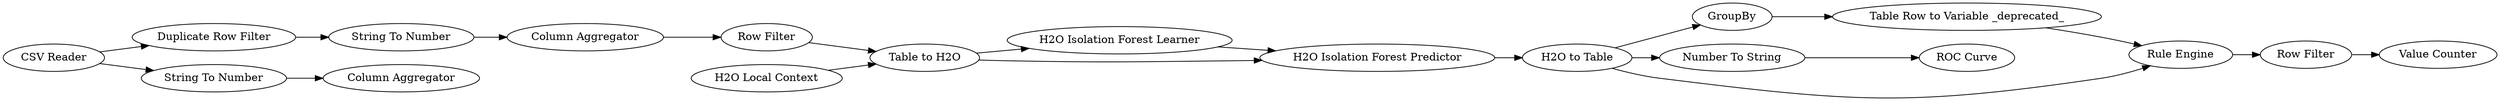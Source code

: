 digraph {
	"-5708204203419447503_15" [label="Table Row to Variable _deprecated_"]
	"-5708204203419447503_20" [label="ROC Curve"]
	"-5708204203419447503_39" [label="Table to H2O"]
	"-5708204203419447503_9" [label=GroupBy]
	"-5708204203419447503_19" [label="Number To String"]
	"-5708204203419447503_18" [label="H2O Isolation Forest Learner"]
	"-5708204203419447503_30" [label="Row Filter"]
	"-6341915695725668776_23" [label="Row Filter"]
	"-5708204203419447503_37" [label="Duplicate Row Filter"]
	"-5708204203419447503_17" [label="H2O to Table"]
	"-5708204203419447503_11" [label="Rule Engine"]
	"-5708204203419447503_16" [label="H2O Local Context"]
	"5595307016398426895_25" [label="Column Aggregator"]
	"-6341915695725668776_40" [label="Value Counter"]
	"-5708204203419447503_6" [label="H2O Isolation Forest Predictor"]
	"-6341915695725668776_1" [label="CSV Reader"]
	"-5708204203419447503_38" [label="String To Number"]
	"-5708204203419447503_36" [label="Column Aggregator"]
	"-6341915695725668776_3" [label="String To Number"]
	"-5708204203419447503_18" -> "-5708204203419447503_6"
	"-5708204203419447503_39" -> "-5708204203419447503_18"
	"-5708204203419447503_38" -> "-5708204203419447503_36"
	"-5708204203419447503_30" -> "-5708204203419447503_39"
	"-5708204203419447503_17" -> "-5708204203419447503_9"
	"-6341915695725668776_23" -> "-6341915695725668776_40"
	"-5708204203419447503_17" -> "-5708204203419447503_11"
	"-5708204203419447503_19" -> "-5708204203419447503_20"
	"-6341915695725668776_1" -> "-6341915695725668776_3"
	"-5708204203419447503_16" -> "-5708204203419447503_39"
	"-6341915695725668776_1" -> "-5708204203419447503_37"
	"-5708204203419447503_17" -> "-5708204203419447503_19"
	"-5708204203419447503_6" -> "-5708204203419447503_17"
	"-6341915695725668776_3" -> "5595307016398426895_25"
	"-5708204203419447503_11" -> "-6341915695725668776_23"
	"-5708204203419447503_15" -> "-5708204203419447503_11"
	"-5708204203419447503_36" -> "-5708204203419447503_30"
	"-5708204203419447503_9" -> "-5708204203419447503_15"
	"-5708204203419447503_37" -> "-5708204203419447503_38"
	"-5708204203419447503_39" -> "-5708204203419447503_6"
	rankdir=LR
}

